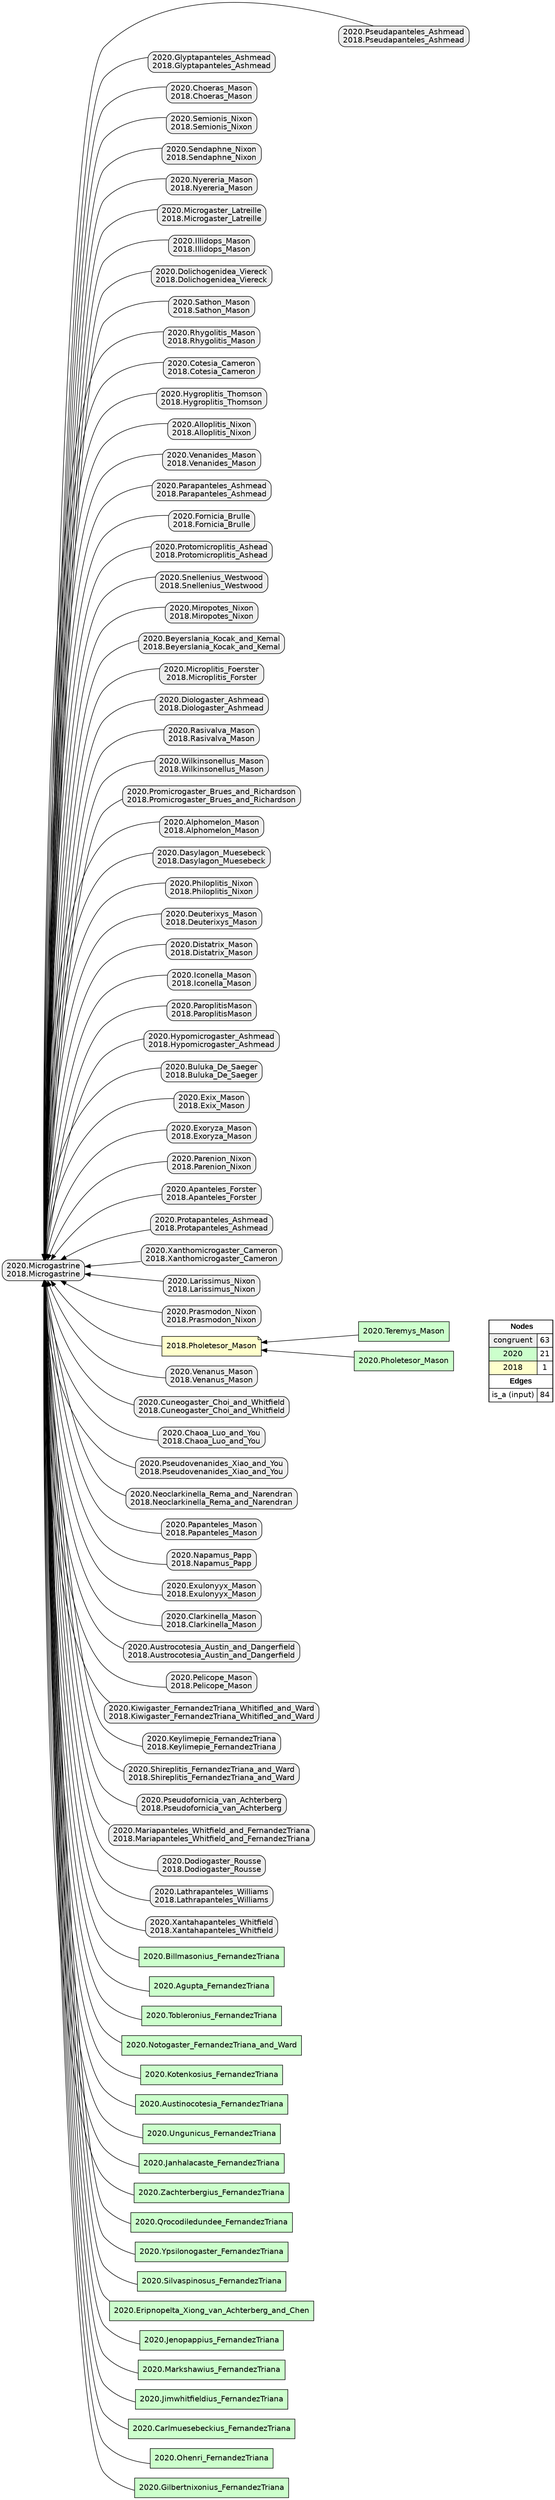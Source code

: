 digraph{
rankdir=RL
node[shape=box style="filled,rounded" fillcolor="#EEEEEE" fontname="helvetica"] 
"2020.Pseudapanteles_Ashmead\n2018.Pseudapanteles_Ashmead"
"2020.Glyptapanteles_Ashmead\n2018.Glyptapanteles_Ashmead"
"2020.Choeras_Mason\n2018.Choeras_Mason"
"2020.Semionis_Nixon\n2018.Semionis_Nixon"
"2020.Sendaphne_Nixon\n2018.Sendaphne_Nixon"
"2020.Nyereria_Mason\n2018.Nyereria_Mason"
"2020.Microgaster_Latreille\n2018.Microgaster_Latreille"
"2020.Illidops_Mason\n2018.Illidops_Mason"
"2020.Dolichogenidea_Viereck\n2018.Dolichogenidea_Viereck"
"2020.Sathon_Mason\n2018.Sathon_Mason"
"2020.Rhygolitis_Mason\n2018.Rhygolitis_Mason"
"2020.Cotesia_Cameron\n2018.Cotesia_Cameron"
"2020.Hygroplitis_Thomson\n2018.Hygroplitis_Thomson"
"2020.Alloplitis_Nixon\n2018.Alloplitis_Nixon"
"2020.Venanides_Mason\n2018.Venanides_Mason"
"2020.Parapanteles_Ashmead\n2018.Parapanteles_Ashmead"
"2020.Fornicia_Brulle\n2018.Fornicia_Brulle"
"2020.Protomicroplitis_Ashead\n2018.Protomicroplitis_Ashead"
"2020.Snellenius_Westwood\n2018.Snellenius_Westwood"
"2020.Miropotes_Nixon\n2018.Miropotes_Nixon"
"2020.Beyerslania_Kocak_and_Kemal\n2018.Beyerslania_Kocak_and_Kemal"
"2020.Microplitis_Foerster\n2018.Microplitis_Forster"
"2020.Diologaster_Ashmead\n2018.Diologaster_Ashmead"
"2020.Rasivalva_Mason\n2018.Rasivalva_Mason"
"2020.Wilkinsonellus_Mason\n2018.Wilkinsonellus_Mason"
"2020.Promicrogaster_Brues_and_Richardson\n2018.Promicrogaster_Brues_and_Richardson"
"2020.Alphomelon_Mason\n2018.Alphomelon_Mason"
"2020.Dasylagon_Muesebeck\n2018.Dasylagon_Muesebeck"
"2020.Philoplitis_Nixon\n2018.Philoplitis_Nixon"
"2020.Deuterixys_Mason\n2018.Deuterixys_Mason"
"2020.Distatrix_Mason\n2018.Distatrix_Mason"
"2020.Iconella_Mason\n2018.Iconella_Mason"
"2020.ParoplitisMason\n2018.ParoplitisMason"
"2020.Microgastrine\n2018.Microgastrine"
"2020.Hypomicrogaster_Ashmead\n2018.Hypomicrogaster_Ashmead"
"2020.Buluka_De_Saeger\n2018.Buluka_De_Saeger"
"2020.Exix_Mason\n2018.Exix_Mason"
"2020.Exoryza_Mason\n2018.Exoryza_Mason"
"2020.Parenion_Nixon\n2018.Parenion_Nixon"
"2020.Apanteles_Forster\n2018.Apanteles_Forster"
"2020.Protapanteles_Ashmead\n2018.Protapanteles_Ashmead"
"2020.Xanthomicrogaster_Cameron\n2018.Xanthomicrogaster_Cameron"
"2020.Larissimus_Nixon\n2018.Larissimus_Nixon"
"2020.Prasmodon_Nixon\n2018.Prasmodon_Nixon"
node[shape=box style=filled fillcolor="#CCFFCC" fontname="helvetica"] 
"2020.Teremys_Mason"
"2020.Pholetesor_Mason"
node[shape=note style=filled fillcolor="#FFFFCC" fontname="helvetica"] 
"2018.Pholetesor_Mason"
edge[arrowhead=normal style=solid color="#000000" constraint=true penwidth=1]
"2020.Wilkinsonellus_Mason\n2018.Wilkinsonellus_Mason" -> "2020.Microgastrine\n2018.Microgastrine"
"2020.Parapanteles_Ashmead\n2018.Parapanteles_Ashmead" -> "2020.Microgastrine\n2018.Microgastrine"
"2020.Promicrogaster_Brues_and_Richardson\n2018.Promicrogaster_Brues_and_Richardson" -> "2020.Microgastrine\n2018.Microgastrine"
"2020.Deuterixys_Mason\n2018.Deuterixys_Mason" -> "2020.Microgastrine\n2018.Microgastrine"
"2020.Larissimus_Nixon\n2018.Larissimus_Nixon" -> "2020.Microgastrine\n2018.Microgastrine"
"2020.Prasmodon_Nixon\n2018.Prasmodon_Nixon" -> "2020.Microgastrine\n2018.Microgastrine"
"2020.Illidops_Mason\n2018.Illidops_Mason" -> "2020.Microgastrine\n2018.Microgastrine"
"2020.Sathon_Mason\n2018.Sathon_Mason" -> "2020.Microgastrine\n2018.Microgastrine"
"2020.Semionis_Nixon\n2018.Semionis_Nixon" -> "2020.Microgastrine\n2018.Microgastrine"
"2020.Exoryza_Mason\n2018.Exoryza_Mason" -> "2020.Microgastrine\n2018.Microgastrine"
"2020.ParoplitisMason\n2018.ParoplitisMason" -> "2020.Microgastrine\n2018.Microgastrine"
"2020.Apanteles_Forster\n2018.Apanteles_Forster" -> "2020.Microgastrine\n2018.Microgastrine"
"2020.Rasivalva_Mason\n2018.Rasivalva_Mason" -> "2020.Microgastrine\n2018.Microgastrine"
"2020.Venanides_Mason\n2018.Venanides_Mason" -> "2020.Microgastrine\n2018.Microgastrine"
"2020.Choeras_Mason\n2018.Choeras_Mason" -> "2020.Microgastrine\n2018.Microgastrine"
"2020.Parenion_Nixon\n2018.Parenion_Nixon" -> "2020.Microgastrine\n2018.Microgastrine"
"2020.Snellenius_Westwood\n2018.Snellenius_Westwood" -> "2020.Microgastrine\n2018.Microgastrine"
"2020.Diologaster_Ashmead\n2018.Diologaster_Ashmead" -> "2020.Microgastrine\n2018.Microgastrine"
"2020.Protapanteles_Ashmead\n2018.Protapanteles_Ashmead" -> "2020.Microgastrine\n2018.Microgastrine"
"2020.Dasylagon_Muesebeck\n2018.Dasylagon_Muesebeck" -> "2020.Microgastrine\n2018.Microgastrine"
"2020.Iconella_Mason\n2018.Iconella_Mason" -> "2020.Microgastrine\n2018.Microgastrine"
"2020.Microgaster_Latreille\n2018.Microgaster_Latreille" -> "2020.Microgastrine\n2018.Microgastrine"
"2020.Beyerslania_Kocak_and_Kemal\n2018.Beyerslania_Kocak_and_Kemal" -> "2020.Microgastrine\n2018.Microgastrine"
"2020.Philoplitis_Nixon\n2018.Philoplitis_Nixon" -> "2020.Microgastrine\n2018.Microgastrine"
"2020.Sendaphne_Nixon\n2018.Sendaphne_Nixon" -> "2020.Microgastrine\n2018.Microgastrine"
"2020.Alloplitis_Nixon\n2018.Alloplitis_Nixon" -> "2020.Microgastrine\n2018.Microgastrine"
"2020.Cotesia_Cameron\n2018.Cotesia_Cameron" -> "2020.Microgastrine\n2018.Microgastrine"
"2020.Rhygolitis_Mason\n2018.Rhygolitis_Mason" -> "2020.Microgastrine\n2018.Microgastrine"
"2020.Miropotes_Nixon\n2018.Miropotes_Nixon" -> "2020.Microgastrine\n2018.Microgastrine"
"2020.Microplitis_Foerster\n2018.Microplitis_Forster" -> "2020.Microgastrine\n2018.Microgastrine"
"2020.Buluka_De_Saeger\n2018.Buluka_De_Saeger" -> "2020.Microgastrine\n2018.Microgastrine"
"2020.Nyereria_Mason\n2018.Nyereria_Mason" -> "2020.Microgastrine\n2018.Microgastrine"
"2018.Pholetesor_Mason" -> "2020.Microgastrine\n2018.Microgastrine"
"2020.Hypomicrogaster_Ashmead\n2018.Hypomicrogaster_Ashmead" -> "2020.Microgastrine\n2018.Microgastrine"
"2020.Distatrix_Mason\n2018.Distatrix_Mason" -> "2020.Microgastrine\n2018.Microgastrine"
"2020.Alphomelon_Mason\n2018.Alphomelon_Mason" -> "2020.Microgastrine\n2018.Microgastrine"
"2020.Pholetesor_Mason" -> "2018.Pholetesor_Mason"
"2020.Xanthomicrogaster_Cameron\n2018.Xanthomicrogaster_Cameron" -> "2020.Microgastrine\n2018.Microgastrine"
"2020.Fornicia_Brulle\n2018.Fornicia_Brulle" -> "2020.Microgastrine\n2018.Microgastrine"
"2020.Dolichogenidea_Viereck\n2018.Dolichogenidea_Viereck" -> "2020.Microgastrine\n2018.Microgastrine"
"2020.Exix_Mason\n2018.Exix_Mason" -> "2020.Microgastrine\n2018.Microgastrine"
"2020.Glyptapanteles_Ashmead\n2018.Glyptapanteles_Ashmead" -> "2020.Microgastrine\n2018.Microgastrine"
"2020.Teremys_Mason" -> "2018.Pholetesor_Mason"
"2020.Protomicroplitis_Ashead\n2018.Protomicroplitis_Ashead" -> "2020.Microgastrine\n2018.Microgastrine"
"2020.Hygroplitis_Thomson\n2018.Hygroplitis_Thomson" -> "2020.Microgastrine\n2018.Microgastrine"
"2020.Pseudapanteles_Ashmead\n2018.Pseudapanteles_Ashmead" -> "2020.Microgastrine\n2018.Microgastrine"

node[shape=box style="filled,rounded" fillcolor="#EEEEEE" fontname="helvetica"] 
"2020.Venanus_Mason\n2018.Venanus_Mason"
"2020.Cuneogaster_Choi_and_Whitfield\n2018.Cuneogaster_Choi_and_Whitfield"
"2020.Chaoa_Luo_and_You\n2018.Chaoa_Luo_and_You"
"2020.Pseudovenanides_Xiao_and_You\n2018.Pseudovenanides_Xiao_and_You"
"2020.Neoclarkinella_Rema_and_Narendran\n2018.Neoclarkinella_Rema_and_Narendran"
"2020.Papanteles_Mason\n2018.Papanteles_Mason"
"2020.Napamus_Papp\n2018.Napamus_Papp"
"2020.Exulonyyx_Mason\n2018.Exulonyyx_Mason"
"2020.Clarkinella_Mason\n2018.Clarkinella_Mason"
"2020.Austrocotesia_Austin_and_Dangerfield\n2018.Austrocotesia_Austin_and_Dangerfield"
"2020.Pelicope_Mason\n2018.Pelicope_Mason"
"2020.Kiwigaster_FernandezTriana_Whitifled_and_Ward\n2018.Kiwigaster_FernandezTriana_Whitifled_and_Ward"
"2020.Keylimepie_FernandezTriana\n2018.Keylimepie_FernandezTriana"
"2020.Shireplitis_FernandezTriana_and_Ward\n2018.Shireplitis_FernandezTriana_and_Ward"
"2020.Pseudofornicia_van_Achterberg\n2018.Pseudofornicia_van_Achterberg"
"2020.Mariapanteles_Whitfield_and_FernandezTriana\n2018.Mariapanteles_Whitfield_and_FernandezTriana"
"2020.Dodiogaster_Rousse\n2018.Dodiogaster_Rousse"
"2020.Lathrapanteles_Williams\n2018.Lathrapanteles_Williams"
"2020.Xantahapanteles_Whitfield\n2018.Xantahapanteles_Whitfield"
node[shape=box style=filled fillcolor="#CCFFCC" fontname="helvetica"] 
"2020.Billmasonius_FernandezTriana"
"2020.Agupta_FernandezTriana"
"2020.Tobleronius_FernandezTriana"
"2020.Notogaster_FernandezTriana_and_Ward"
"2020.Kotenkosius_FernandezTriana"
"2020.Austinocotesia_FernandezTriana"
"2020.Ungunicus_FernandezTriana"
"2020.Janhalacaste_FernandezTriana"
"2020.Zachterbergius_FernandezTriana"
"2020.Qrocodiledundee_FernandezTriana"
"2020.Ypsilonogaster_FernandezTriana"
"2020.Silvaspinosus_FernandezTriana"
"2020.Eripnopelta_Xiong_van_Achterberg_and_Chen"
"2020.Jenopappius_FernandezTriana"
"2020.Markshawius_FernandezTriana"
"2020.Jimwhitfieldius_FernandezTriana"
"2020.Carlmuesebeckius_FernandezTriana"
"2020.Ohenri_FernandezTriana"
"2020.Gilbertnixonius_FernandezTriana"
edge[arrowhead=normal style=dotted color="#000000" constraint=true penwidth=1]
edge[arrowhead=normal style=solid color="#000000" constraint=true penwidth=1]
"2020.Austrocotesia_Austin_and_Dangerfield\n2018.Austrocotesia_Austin_and_Dangerfield" -> "2020.Microgastrine\n2018.Microgastrine"
"2020.Austinocotesia_FernandezTriana" -> "2020.Microgastrine\n2018.Microgastrine"
"2020.Xantahapanteles_Whitfield\n2018.Xantahapanteles_Whitfield" -> "2020.Microgastrine\n2018.Microgastrine"
"2020.Zachterbergius_FernandezTriana" -> "2020.Microgastrine\n2018.Microgastrine"
"2020.Jenopappius_FernandezTriana" -> "2020.Microgastrine\n2018.Microgastrine"
"2020.Shireplitis_FernandezTriana_and_Ward\n2018.Shireplitis_FernandezTriana_and_Ward" -> "2020.Microgastrine\n2018.Microgastrine"
"2020.Mariapanteles_Whitfield_and_FernandezTriana\n2018.Mariapanteles_Whitfield_and_FernandezTriana" -> "2020.Microgastrine\n2018.Microgastrine"
"2020.Markshawius_FernandezTriana" -> "2020.Microgastrine\n2018.Microgastrine"
"2020.Ypsilonogaster_FernandezTriana" -> "2020.Microgastrine\n2018.Microgastrine"
"2020.Dodiogaster_Rousse\n2018.Dodiogaster_Rousse" -> "2020.Microgastrine\n2018.Microgastrine"
"2020.Pseudofornicia_van_Achterberg\n2018.Pseudofornicia_van_Achterberg" -> "2020.Microgastrine\n2018.Microgastrine"
"2020.Eripnopelta_Xiong_van_Achterberg_and_Chen" -> "2020.Microgastrine\n2018.Microgastrine"
"2020.Cuneogaster_Choi_and_Whitfield\n2018.Cuneogaster_Choi_and_Whitfield" -> "2020.Microgastrine\n2018.Microgastrine"
"2020.Pelicope_Mason\n2018.Pelicope_Mason" -> "2020.Microgastrine\n2018.Microgastrine"
"2020.Napamus_Papp\n2018.Napamus_Papp" -> "2020.Microgastrine\n2018.Microgastrine"
"2020.Kotenkosius_FernandezTriana" -> "2020.Microgastrine\n2018.Microgastrine"
"2020.Agupta_FernandezTriana" -> "2020.Microgastrine\n2018.Microgastrine"
"2020.Pseudovenanides_Xiao_and_You\n2018.Pseudovenanides_Xiao_and_You" -> "2020.Microgastrine\n2018.Microgastrine"
"2020.Papanteles_Mason\n2018.Papanteles_Mason" -> "2020.Microgastrine\n2018.Microgastrine"
"2020.Jimwhitfieldius_FernandezTriana" -> "2020.Microgastrine\n2018.Microgastrine"
"2020.Carlmuesebeckius_FernandezTriana" -> "2020.Microgastrine\n2018.Microgastrine"
"2020.Ungunicus_FernandezTriana" -> "2020.Microgastrine\n2018.Microgastrine"
"2020.Ohenri_FernandezTriana" -> "2020.Microgastrine\n2018.Microgastrine"
"2020.Silvaspinosus_FernandezTriana" -> "2020.Microgastrine\n2018.Microgastrine"
"2020.Kiwigaster_FernandezTriana_Whitifled_and_Ward\n2018.Kiwigaster_FernandezTriana_Whitifled_and_Ward" -> "2020.Microgastrine\n2018.Microgastrine"
"2020.Keylimepie_FernandezTriana\n2018.Keylimepie_FernandezTriana" -> "2020.Microgastrine\n2018.Microgastrine"
"2020.Clarkinella_Mason\n2018.Clarkinella_Mason" -> "2020.Microgastrine\n2018.Microgastrine"
"2020.Janhalacaste_FernandezTriana" -> "2020.Microgastrine\n2018.Microgastrine"
"2020.Tobleronius_FernandezTriana" -> "2020.Microgastrine\n2018.Microgastrine"
"2020.Notogaster_FernandezTriana_and_Ward" -> "2020.Microgastrine\n2018.Microgastrine"
"2020.Gilbertnixonius_FernandezTriana" -> "2020.Microgastrine\n2018.Microgastrine"
"2020.Lathrapanteles_Williams\n2018.Lathrapanteles_Williams" -> "2020.Microgastrine\n2018.Microgastrine"
"2020.Billmasonius_FernandezTriana" -> "2020.Microgastrine\n2018.Microgastrine"
"2020.Chaoa_Luo_and_You\n2018.Chaoa_Luo_and_You" -> "2020.Microgastrine\n2018.Microgastrine"
"2020.Exulonyyx_Mason\n2018.Exulonyyx_Mason" -> "2020.Microgastrine\n2018.Microgastrine"
"2020.Venanus_Mason\n2018.Venanus_Mason" -> "2020.Microgastrine\n2018.Microgastrine"
"2020.Qrocodiledundee_FernandezTriana" -> "2020.Microgastrine\n2018.Microgastrine"
"2020.Neoclarkinella_Rema_and_Narendran\n2018.Neoclarkinella_Rema_and_Narendran" -> "2020.Microgastrine\n2018.Microgastrine"



edge[arrowhead=normal style=dotted color="#000000" constraint=true penwidth=1]
node[shape=box] 
{rank=source Legend [fillcolor= white margin=0 label=< 
 <TABLE BORDER="0" CELLBORDER="1" CELLSPACING="0" CELLPADDING="4"> 
<TR> <TD COLSPAN="2"><font face="Arial Black"> Nodes</font></TD> </TR> 
<TR> 
 <TD bgcolor="#EEEEEE" fontname="helvetica">congruent</TD> 
 <TD>63</TD> 
 </TR> 
<TR> 
 <TD bgcolor="#CCFFCC" fontname="helvetica">2020</TD> 
 <TD>21</TD> 
 </TR> 
<TR> 
 <TD bgcolor="#FFFFCC" fontname="helvetica">2018</TD> 
 <TD>1</TD> 
 </TR> 
<TR> <TD COLSPAN="2"><font face = "Arial Black"> Edges </font></TD> </TR> 
<TR> 
 <TD><font color ="#000000">is_a (input)</font></TD><TD>84</TD>
</TR>
</TABLE> 
 >] } 
}